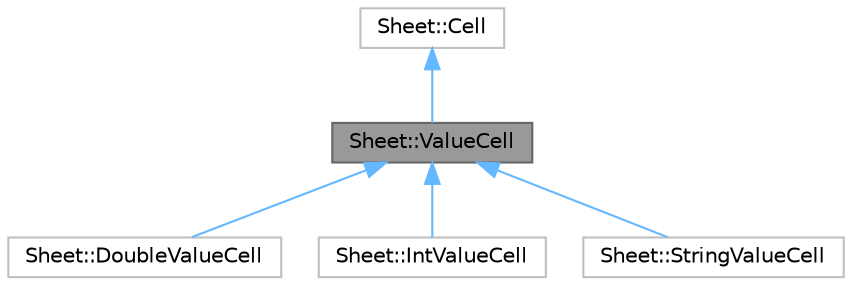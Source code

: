 digraph "Sheet::ValueCell"
{
 // LATEX_PDF_SIZE
  bgcolor="transparent";
  edge [fontname=Helvetica,fontsize=10,labelfontname=Helvetica,labelfontsize=10];
  node [fontname=Helvetica,fontsize=10,shape=box,height=0.2,width=0.4];
  Node1 [id="Node000001",label="Sheet::ValueCell",height=0.2,width=0.4,color="gray40", fillcolor="grey60", style="filled", fontcolor="black",tooltip=" "];
  Node2 -> Node1 [id="edge1_Node000001_Node000002",dir="back",color="steelblue1",style="solid",tooltip=" "];
  Node2 [id="Node000002",label="Sheet::Cell",height=0.2,width=0.4,color="grey75", fillcolor="white", style="filled",URL="$classSheet_1_1Cell.html",tooltip=" "];
  Node1 -> Node3 [id="edge2_Node000001_Node000003",dir="back",color="steelblue1",style="solid",tooltip=" "];
  Node3 [id="Node000003",label="Sheet::DoubleValueCell",height=0.2,width=0.4,color="grey75", fillcolor="white", style="filled",URL="$classSheet_1_1DoubleValueCell.html",tooltip=" "];
  Node1 -> Node4 [id="edge3_Node000001_Node000004",dir="back",color="steelblue1",style="solid",tooltip=" "];
  Node4 [id="Node000004",label="Sheet::IntValueCell",height=0.2,width=0.4,color="grey75", fillcolor="white", style="filled",URL="$classSheet_1_1IntValueCell.html",tooltip=" "];
  Node1 -> Node5 [id="edge4_Node000001_Node000005",dir="back",color="steelblue1",style="solid",tooltip=" "];
  Node5 [id="Node000005",label="Sheet::StringValueCell",height=0.2,width=0.4,color="grey75", fillcolor="white", style="filled",URL="$classSheet_1_1StringValueCell.html",tooltip=" "];
}

